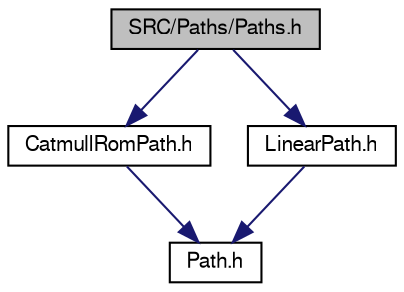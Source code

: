 digraph "SRC/Paths/Paths.h"
{
  bgcolor="transparent";
  edge [fontname="FreeSans",fontsize="10",labelfontname="FreeSans",labelfontsize="10"];
  node [fontname="FreeSans",fontsize="10",shape=record];
  Node1 [label="SRC/Paths/Paths.h",height=0.2,width=0.4,color="black", fillcolor="grey75", style="filled" fontcolor="black"];
  Node1 -> Node2 [color="midnightblue",fontsize="10",style="solid",fontname="FreeSans"];
  Node2 [label="CatmullRomPath.h",height=0.2,width=0.4,color="black",URL="$CatmullRomPath_8h.html"];
  Node2 -> Node3 [color="midnightblue",fontsize="10",style="solid",fontname="FreeSans"];
  Node3 [label="Path.h",height=0.2,width=0.4,color="black",URL="$Path_8h.html"];
  Node1 -> Node4 [color="midnightblue",fontsize="10",style="solid",fontname="FreeSans"];
  Node4 [label="LinearPath.h",height=0.2,width=0.4,color="black",URL="$LinearPath_8h.html"];
  Node4 -> Node3 [color="midnightblue",fontsize="10",style="solid",fontname="FreeSans"];
}
